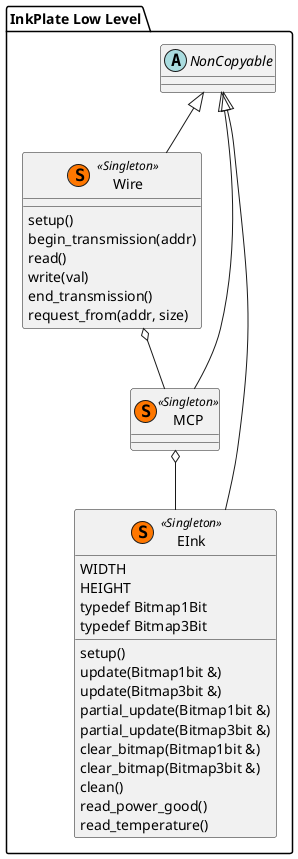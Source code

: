 @startuml "ESP-IDF-InkPlate-Port"
package "InkPlate Low Level" <<folder>> {
  abstract class NonCopyable

  class Wire << (S,#FF7700) Singleton >>
  Wire : setup()
  Wire : begin_transmission(addr)
  Wire : read()
  Wire : write(val)
  Wire : end_transmission()
  Wire : request_from(addr, size)

  class MCP << (S,#FF7700) Singleton >>

  class EInk << (S,#FF7700) Singleton >>
  EInk : WIDTH
  EInk : HEIGHT
  EInk : typedef Bitmap1Bit
  EInk : typedef Bitmap3Bit
  EInk : setup()
  EInk : update(Bitmap1bit &)
  EInk : update(Bitmap3bit &)
  EInk : partial_update(Bitmap1bit &)
  EInk : partial_update(Bitmap3bit &)
  EInk : clear_bitmap(Bitmap1bit &)
  EInk : clear_bitmap(Bitmap3bit &)
  EInk : clean()
  EInk : read_power_good()
  EInk : read_temperature()

  NonCopyable <|-- Wire
  NonCopyable <|-- MCP
  NonCopyable <|-- EInk
  Wire o-- MCP
  MCP o-- EInk
}
@enduml